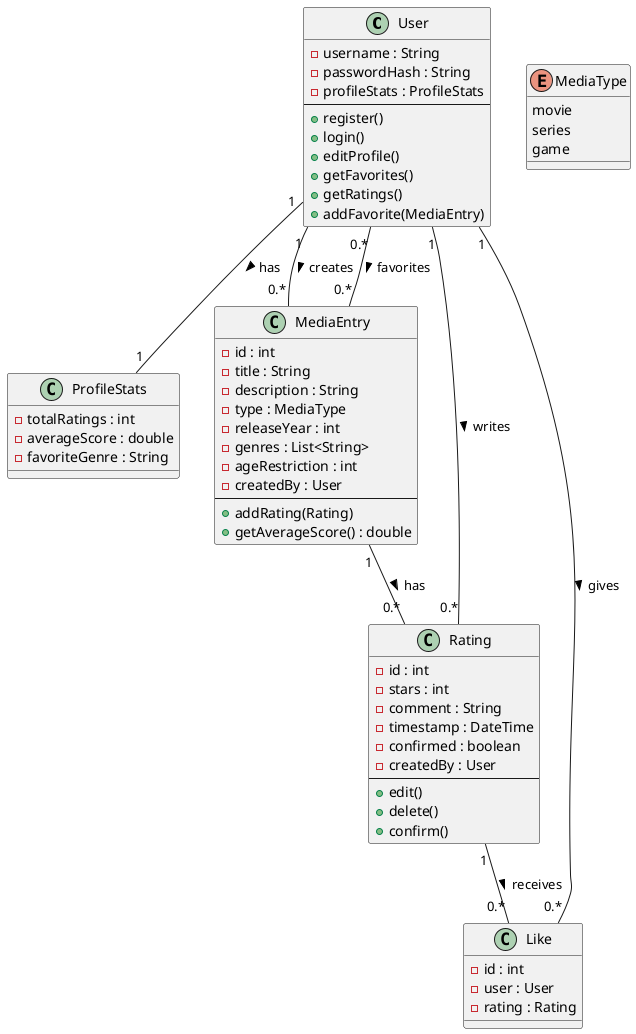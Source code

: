@startuml
class User {
    - username : String
    - passwordHash : String
    - profileStats : ProfileStats
    --
    + register()
    + login()
    + editProfile()
    + getFavorites()
    + getRatings()
    + addFavorite(MediaEntry)
}

class ProfileStats {
    - totalRatings : int
    - averageScore : double
    - favoriteGenre : String
}

class MediaEntry {
    - id : int
    - title : String
    - description : String
    - type : MediaType
    - releaseYear : int
    - genres : List<String>
    - ageRestriction : int
    - createdBy : User
    --
    + addRating(Rating)
    + getAverageScore() : double
}

enum MediaType {
    movie
    series
    game
}

class Rating {
    - id : int
    - stars : int
    - comment : String
    - timestamp : DateTime
    - confirmed : boolean
    - createdBy : User
    --
    + edit()
    + delete()
    + confirm()
}

class Like {
    - id : int
    - user : User
    - rating : Rating
}

' Relationships
User "1" -- "0.*" MediaEntry : creates >
User "1" -- "0.*" Rating : writes >
User "1" -- "0.*" Like : gives >
User "0.*" -- "0.*" MediaEntry : favorites >
MediaEntry "1" -- "0.*" Rating : has >
Rating "1" -- "0.*" Like : receives >
User "1" -- "1" ProfileStats : has >
@enduml

